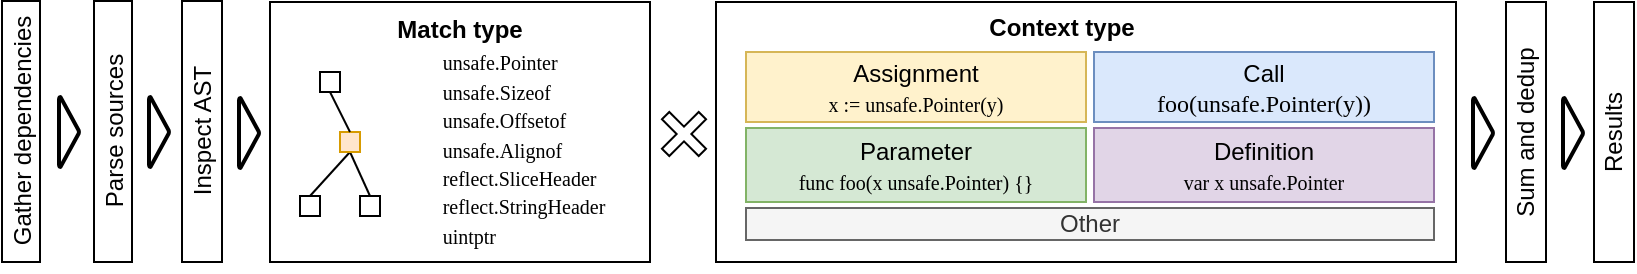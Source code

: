 <mxfile version="13.4.9" type="device"><diagram id="ps4S6q9I6L2oBYkKkaOp" name="Page-1"><mxGraphModel dx="1021" dy="585" grid="1" gridSize="10" guides="1" tooltips="1" connect="1" arrows="1" fold="1" page="1" pageScale="1" pageWidth="1169" pageHeight="827" math="0" shadow="0" extFonts="Anonymous Pro^https://fonts.googleapis.com/css?family=Anonymous+Pro"><root><mxCell id="0"/><mxCell id="1" parent="0"/><mxCell id="-CuMf9SuEnCafUFW5c2d-65" value="" style="rounded=0;whiteSpace=wrap;html=1;align=left;glass=0;sketch=0;" parent="1" vertex="1"><mxGeometry x="428" y="120" width="370" height="130" as="geometry"/></mxCell><mxCell id="-CuMf9SuEnCafUFW5c2d-57" value="" style="rounded=0;whiteSpace=wrap;html=1;align=left;" parent="1" vertex="1"><mxGeometry x="205" y="120" width="190" height="130" as="geometry"/></mxCell><mxCell id="-CuMf9SuEnCafUFW5c2d-11" style="edgeStyle=none;rounded=0;orthogonalLoop=1;jettySize=auto;html=1;exitX=0.5;exitY=1;exitDx=0;exitDy=0;entryX=0.5;entryY=0;entryDx=0;entryDy=0;endArrow=none;endFill=0;" parent="1" source="-CuMf9SuEnCafUFW5c2d-1" target="-CuMf9SuEnCafUFW5c2d-3" edge="1"><mxGeometry relative="1" as="geometry"/></mxCell><mxCell id="-CuMf9SuEnCafUFW5c2d-12" style="edgeStyle=none;rounded=0;orthogonalLoop=1;jettySize=auto;html=1;exitX=0.5;exitY=1;exitDx=0;exitDy=0;entryX=0.5;entryY=0;entryDx=0;entryDy=0;endArrow=none;endFill=0;" parent="1" source="-CuMf9SuEnCafUFW5c2d-1" target="-CuMf9SuEnCafUFW5c2d-2" edge="1"><mxGeometry relative="1" as="geometry"/></mxCell><mxCell id="-CuMf9SuEnCafUFW5c2d-1" value="" style="rounded=0;whiteSpace=wrap;html=1;fillColor=#ffe6cc;strokeColor=#d79b00;" parent="1" vertex="1"><mxGeometry x="240" y="185" width="10" height="10" as="geometry"/></mxCell><mxCell id="-CuMf9SuEnCafUFW5c2d-2" value="" style="rounded=0;whiteSpace=wrap;html=1;" parent="1" vertex="1"><mxGeometry x="220" y="217" width="10" height="10" as="geometry"/></mxCell><mxCell id="-CuMf9SuEnCafUFW5c2d-3" value="" style="rounded=0;whiteSpace=wrap;html=1;" parent="1" vertex="1"><mxGeometry x="250" y="217" width="10" height="10" as="geometry"/></mxCell><mxCell id="-CuMf9SuEnCafUFW5c2d-10" style="edgeStyle=none;rounded=0;orthogonalLoop=1;jettySize=auto;html=1;exitX=0.5;exitY=1;exitDx=0;exitDy=0;entryX=0.5;entryY=0;entryDx=0;entryDy=0;endArrow=none;endFill=0;" parent="1" source="-CuMf9SuEnCafUFW5c2d-4" target="-CuMf9SuEnCafUFW5c2d-1" edge="1"><mxGeometry relative="1" as="geometry"/></mxCell><mxCell id="-CuMf9SuEnCafUFW5c2d-4" value="" style="rounded=0;whiteSpace=wrap;html=1;" parent="1" vertex="1"><mxGeometry x="230" y="155" width="10" height="10" as="geometry"/></mxCell><mxCell id="-CuMf9SuEnCafUFW5c2d-27" value="&lt;font face=&quot;Helvetica&quot;&gt;Assignment&lt;/font&gt;&lt;br&gt;&lt;font style=&quot;font-size: 10px&quot;&gt;x := unsafe.Pointer(y)&lt;/font&gt;" style="text;html=1;strokeColor=#d6b656;fillColor=#fff2cc;align=center;verticalAlign=middle;whiteSpace=wrap;rounded=0;fontFamily=Anonymous Pro;FType=g;labelBackgroundColor=none;spacing=2;spacingTop=0;spacingBottom=0;" parent="1" vertex="1"><mxGeometry x="443" y="145" width="170" height="35" as="geometry"/></mxCell><mxCell id="-CuMf9SuEnCafUFW5c2d-66" value="" style="shape=cross;whiteSpace=wrap;html=1;align=left;rotation=-45;" parent="1" vertex="1"><mxGeometry x="399" y="173" width="26" height="26" as="geometry"/></mxCell><mxCell id="-CuMf9SuEnCafUFW5c2d-67" value="&lt;b&gt;Match type&lt;/b&gt;" style="text;html=1;strokeColor=none;fillColor=none;align=center;verticalAlign=middle;whiteSpace=wrap;rounded=0;" parent="1" vertex="1"><mxGeometry x="200" y="123.5" width="200" height="20" as="geometry"/></mxCell><mxCell id="-CuMf9SuEnCafUFW5c2d-68" value="&lt;b&gt;Context type&lt;/b&gt;" style="text;html=1;strokeColor=none;fillColor=none;align=center;verticalAlign=middle;whiteSpace=wrap;rounded=0;" parent="1" vertex="1"><mxGeometry x="430.5" y="123" width="340" height="20" as="geometry"/></mxCell><mxCell id="-CuMf9SuEnCafUFW5c2d-69" value="Inspect AST" style="rounded=0;whiteSpace=wrap;html=1;align=center;horizontal=0;" parent="1" vertex="1"><mxGeometry x="161" y="119.5" width="20" height="130.5" as="geometry"/></mxCell><mxCell id="-CuMf9SuEnCafUFW5c2d-70" value="Parse sources" style="rounded=0;whiteSpace=wrap;html=1;align=center;horizontal=0;verticalAlign=bottom;" parent="1" vertex="1"><mxGeometry x="117" y="119.5" width="19" height="130.5" as="geometry"/></mxCell><mxCell id="-CuMf9SuEnCafUFW5c2d-71" value="" style="strokeWidth=2;html=1;shape=mxgraph.flowchart.merge_or_storage;whiteSpace=wrap;labelBackgroundColor=none;fillColor=none;gradientColor=none;align=left;rotation=-90;" parent="1" vertex="1"><mxGeometry x="177" y="180.5" width="35" height="10" as="geometry"/></mxCell><mxCell id="-CuMf9SuEnCafUFW5c2d-74" value="" style="strokeWidth=2;html=1;shape=mxgraph.flowchart.merge_or_storage;whiteSpace=wrap;labelBackgroundColor=none;fillColor=none;gradientColor=none;align=left;rotation=-90;" parent="1" vertex="1"><mxGeometry x="132" y="180" width="35" height="10" as="geometry"/></mxCell><mxCell id="-CuMf9SuEnCafUFW5c2d-75" value="Sum and dedup" style="rounded=0;whiteSpace=wrap;html=1;align=center;horizontal=0;" parent="1" vertex="1"><mxGeometry x="823" y="120" width="20" height="130" as="geometry"/></mxCell><mxCell id="-CuMf9SuEnCafUFW5c2d-76" value="" style="strokeWidth=2;html=1;shape=mxgraph.flowchart.merge_or_storage;whiteSpace=wrap;labelBackgroundColor=none;fillColor=none;gradientColor=none;align=left;rotation=-90;" parent="1" vertex="1"><mxGeometry x="794" y="180.5" width="35" height="10" as="geometry"/></mxCell><mxCell id="-CuMf9SuEnCafUFW5c2d-78" value="Results" style="rounded=0;whiteSpace=wrap;html=1;align=center;horizontal=0;" parent="1" vertex="1"><mxGeometry x="867" y="120" width="20" height="130" as="geometry"/></mxCell><mxCell id="-CuMf9SuEnCafUFW5c2d-79" value="" style="strokeWidth=2;html=1;shape=mxgraph.flowchart.merge_or_storage;whiteSpace=wrap;labelBackgroundColor=none;fillColor=none;gradientColor=none;align=left;rotation=-90;" parent="1" vertex="1"><mxGeometry x="839" y="180.5" width="35" height="10" as="geometry"/></mxCell><mxCell id="2N-_2iciAc6_BUeOvkgG-4" value="&lt;font face=&quot;Helvetica&quot;&gt;Call&lt;/font&gt;&lt;br&gt;foo(unsafe.Pointer(y))" style="text;html=1;strokeColor=#6c8ebf;fillColor=#dae8fc;align=center;verticalAlign=middle;whiteSpace=wrap;rounded=0;fontFamily=Anonymous Pro;FType=g;labelBackgroundColor=none;spacing=2;spacingTop=0;spacingBottom=0;" parent="1" vertex="1"><mxGeometry x="617" y="145" width="170" height="35" as="geometry"/></mxCell><mxCell id="2N-_2iciAc6_BUeOvkgG-5" value="&lt;font face=&quot;Helvetica&quot;&gt;Parameter&lt;/font&gt;&lt;br&gt;&lt;font style=&quot;font-size: 10px&quot;&gt;func foo(x unsafe.Pointer) {}&lt;/font&gt;" style="text;html=1;strokeColor=#82b366;fillColor=#d5e8d4;align=center;verticalAlign=middle;whiteSpace=wrap;rounded=0;fontFamily=Anonymous Pro;FType=g;labelBackgroundColor=none;spacing=2;spacingTop=0;spacingBottom=0;" parent="1" vertex="1"><mxGeometry x="443" y="183" width="170" height="37" as="geometry"/></mxCell><mxCell id="2N-_2iciAc6_BUeOvkgG-6" value="&lt;font face=&quot;Helvetica&quot;&gt;Definition&lt;/font&gt;&lt;br&gt;&lt;font style=&quot;font-size: 10px&quot;&gt;var x unsafe.Pointer&lt;/font&gt;" style="text;html=1;strokeColor=#9673a6;fillColor=#e1d5e7;align=center;verticalAlign=middle;whiteSpace=wrap;rounded=0;fontFamily=Anonymous Pro;FType=g;labelBackgroundColor=none;spacing=2;spacingTop=0;spacingBottom=0;" parent="1" vertex="1"><mxGeometry x="617" y="183" width="170" height="37" as="geometry"/></mxCell><mxCell id="2N-_2iciAc6_BUeOvkgG-7" value="&lt;font face=&quot;Helvetica&quot;&gt;Other&lt;/font&gt;" style="text;html=1;strokeColor=#666666;fillColor=#f5f5f5;align=center;verticalAlign=middle;whiteSpace=wrap;rounded=0;fontFamily=Anonymous Pro;FType=g;labelBackgroundColor=none;spacing=2;spacingTop=0;spacingBottom=0;fontColor=#333333;" parent="1" vertex="1"><mxGeometry x="443" y="223" width="344" height="16" as="geometry"/></mxCell><mxCell id="2N-_2iciAc6_BUeOvkgG-8" value="&lt;p style=&quot;line-height: 150%&quot;&gt;&lt;/p&gt;&lt;div style=&quot;text-align: left ; font-size: 10px&quot;&gt;&lt;font face=&quot;Anonymous Pro&quot; style=&quot;font-size: 10px&quot;&gt;unsafe.Pointer&lt;/font&gt;&lt;/div&gt;&lt;div style=&quot;text-align: left ; font-size: 2px&quot;&gt;&lt;font face=&quot;Anonymous Pro&quot; style=&quot;font-size: 2px&quot;&gt;&lt;br&gt;&lt;/font&gt;&lt;/div&gt;&lt;div style=&quot;text-align: left ; font-size: 2px&quot;&gt;&lt;span&gt;&lt;font face=&quot;Anonymous Pro&quot; style=&quot;font-size: 10px&quot;&gt;unsafe.Sizeof&lt;/font&gt;&lt;/span&gt;&lt;/div&gt;&lt;div style=&quot;text-align: left ; font-size: 2px&quot;&gt;&lt;font face=&quot;Anonymous Pro&quot; style=&quot;font-size: 2px&quot;&gt;&lt;br&gt;&lt;/font&gt;&lt;/div&gt;&lt;div style=&quot;text-align: left ; font-size: 2px&quot;&gt;&lt;span&gt;&lt;font face=&quot;Anonymous Pro&quot; style=&quot;font-size: 10px&quot;&gt;unsafe.Offsetof&lt;/font&gt;&lt;/span&gt;&lt;/div&gt;&lt;div style=&quot;text-align: left ; font-size: 2px&quot;&gt;&lt;font face=&quot;Anonymous Pro&quot; style=&quot;font-size: 2px&quot;&gt;&lt;br&gt;&lt;/font&gt;&lt;/div&gt;&lt;div style=&quot;text-align: left ; font-size: 2px&quot;&gt;&lt;span&gt;&lt;font face=&quot;Anonymous Pro&quot; style=&quot;font-size: 10px&quot;&gt;unsafe.Alignof&lt;/font&gt;&lt;/span&gt;&lt;/div&gt;&lt;div style=&quot;text-align: left ; font-size: 2px&quot;&gt;&lt;font face=&quot;Anonymous Pro&quot; style=&quot;font-size: 2px&quot;&gt;&lt;br&gt;&lt;/font&gt;&lt;/div&gt;&lt;div style=&quot;text-align: left ; font-size: 2px&quot;&gt;&lt;span&gt;&lt;font face=&quot;Anonymous Pro&quot; style=&quot;font-size: 10px&quot;&gt;reflect.SliceHeader&lt;/font&gt;&lt;/span&gt;&lt;/div&gt;&lt;div style=&quot;text-align: left ; font-size: 2px&quot;&gt;&lt;font face=&quot;Anonymous Pro&quot; style=&quot;font-size: 2px&quot;&gt;&lt;br&gt;&lt;/font&gt;&lt;/div&gt;&lt;div style=&quot;text-align: left ; font-size: 2px&quot;&gt;&lt;span&gt;&lt;font face=&quot;Anonymous Pro&quot; style=&quot;font-size: 10px&quot;&gt;reflect.StringHeader&lt;/font&gt;&lt;/span&gt;&lt;/div&gt;&lt;div style=&quot;text-align: left ; font-size: 2px&quot;&gt;&lt;font face=&quot;Anonymous Pro&quot; style=&quot;font-size: 2px&quot;&gt;&lt;br&gt;&lt;/font&gt;&lt;/div&gt;&lt;div style=&quot;text-align: left ; font-size: 10px&quot;&gt;&lt;font face=&quot;Anonymous Pro&quot; style=&quot;font-size: 10px&quot;&gt;uintptr&lt;/font&gt;&lt;/div&gt;&lt;p&gt;&lt;/p&gt;" style="text;html=1;strokeColor=none;fillColor=none;align=center;verticalAlign=middle;whiteSpace=wrap;rounded=0;glass=0;labelBackgroundColor=none;sketch=0;" parent="1" vertex="1"><mxGeometry x="269" y="139" width="126" height="110" as="geometry"/></mxCell><mxCell id="65pG6HzAV_-GPeoUhiBQ-1" value="Gather dependencies" style="rounded=0;whiteSpace=wrap;html=1;align=center;horizontal=0;verticalAlign=bottom;" vertex="1" parent="1"><mxGeometry x="71" y="119.5" width="19" height="130.5" as="geometry"/></mxCell><mxCell id="65pG6HzAV_-GPeoUhiBQ-2" value="" style="strokeWidth=2;html=1;shape=mxgraph.flowchart.merge_or_storage;whiteSpace=wrap;labelBackgroundColor=none;fillColor=none;gradientColor=none;align=left;rotation=-90;" vertex="1" parent="1"><mxGeometry x="87" y="180" width="35" height="10" as="geometry"/></mxCell></root></mxGraphModel></diagram></mxfile>